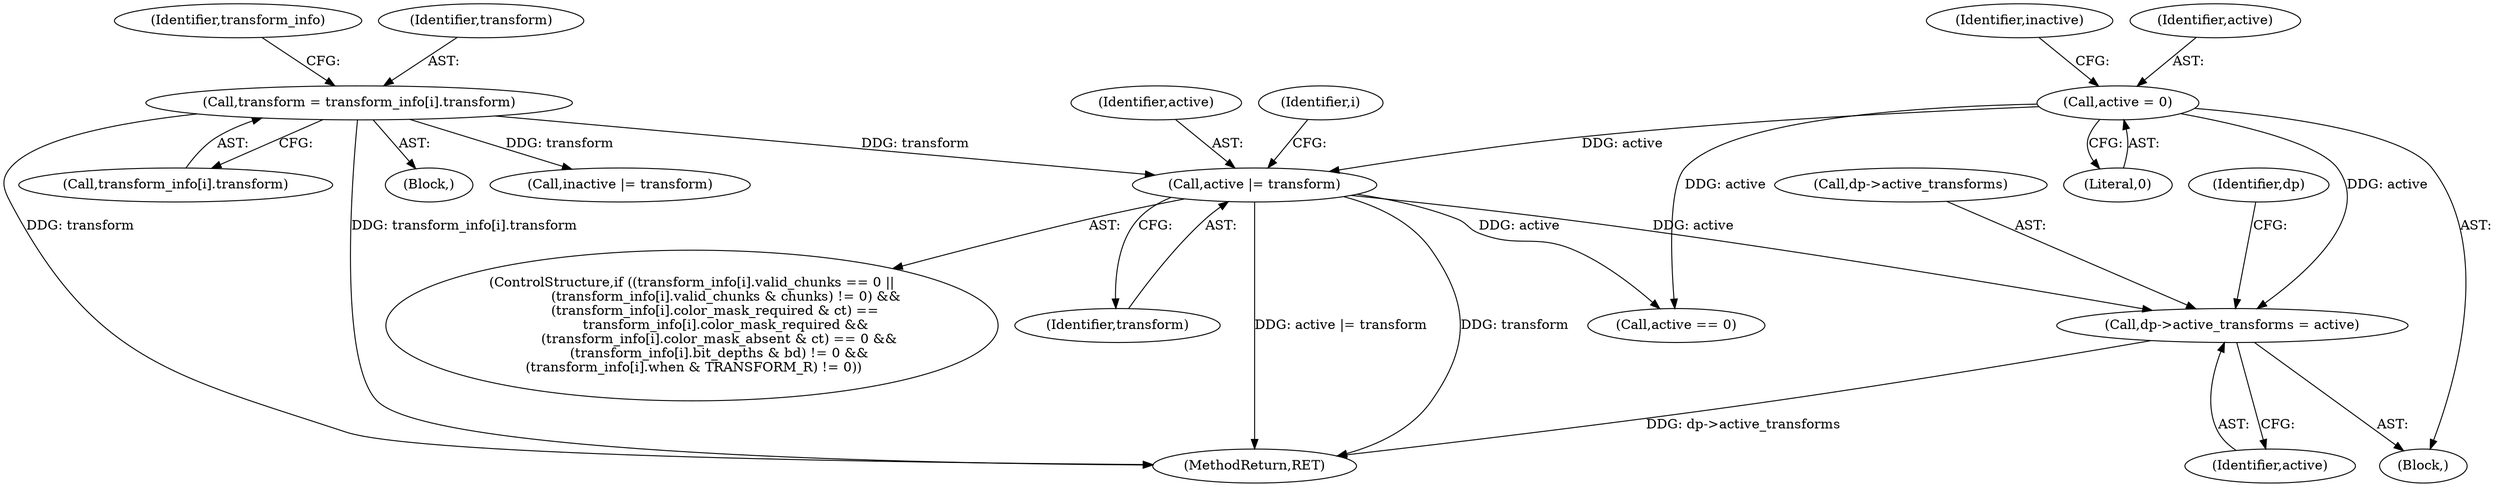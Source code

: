 digraph "0_Android_9d4853418ab2f754c2b63e091c29c5529b8b86ca_25@pointer" {
"1000370" [label="(Call,dp->active_transforms = active)"];
"1000250" [label="(Call,active = 0)"];
"1000350" [label="(Call,active |= transform)"];
"1000281" [label="(Call,transform = transform_info[i].transform)"];
"1000283" [label="(Call,transform_info[i].transform)"];
"1000381" [label="(Call,active == 0)"];
"1000294" [label="(Identifier,transform_info)"];
"1000282" [label="(Identifier,transform)"];
"1000288" [label="(ControlStructure,if ((transform_info[i].valid_chunks == 0 ||\n                (transform_info[i].valid_chunks & chunks) != 0) &&\n            (transform_info[i].color_mask_required & ct) == \n                transform_info[i].color_mask_required &&\n             (transform_info[i].color_mask_absent & ct) == 0 &&\n             (transform_info[i].bit_depths & bd) != 0 &&\n (transform_info[i].when & TRANSFORM_R) != 0))"];
"1000364" [label="(Call,inactive |= transform)"];
"1000281" [label="(Call,transform = transform_info[i].transform)"];
"1000255" [label="(Identifier,inactive)"];
"1000352" [label="(Identifier,transform)"];
"1000251" [label="(Identifier,active)"];
"1000242" [label="(Block,)"];
"1000351" [label="(Identifier,active)"];
"1000371" [label="(Call,dp->active_transforms)"];
"1000388" [label="(MethodReturn,RET)"];
"1000370" [label="(Call,dp->active_transforms = active)"];
"1000374" [label="(Identifier,active)"];
"1000377" [label="(Identifier,dp)"];
"1000252" [label="(Literal,0)"];
"1000250" [label="(Call,active = 0)"];
"1000350" [label="(Call,active |= transform)"];
"1000278" [label="(Identifier,i)"];
"1000279" [label="(Block,)"];
"1000370" -> "1000242"  [label="AST: "];
"1000370" -> "1000374"  [label="CFG: "];
"1000371" -> "1000370"  [label="AST: "];
"1000374" -> "1000370"  [label="AST: "];
"1000377" -> "1000370"  [label="CFG: "];
"1000370" -> "1000388"  [label="DDG: dp->active_transforms"];
"1000250" -> "1000370"  [label="DDG: active"];
"1000350" -> "1000370"  [label="DDG: active"];
"1000250" -> "1000242"  [label="AST: "];
"1000250" -> "1000252"  [label="CFG: "];
"1000251" -> "1000250"  [label="AST: "];
"1000252" -> "1000250"  [label="AST: "];
"1000255" -> "1000250"  [label="CFG: "];
"1000250" -> "1000350"  [label="DDG: active"];
"1000250" -> "1000381"  [label="DDG: active"];
"1000350" -> "1000288"  [label="AST: "];
"1000350" -> "1000352"  [label="CFG: "];
"1000351" -> "1000350"  [label="AST: "];
"1000352" -> "1000350"  [label="AST: "];
"1000278" -> "1000350"  [label="CFG: "];
"1000350" -> "1000388"  [label="DDG: active |= transform"];
"1000350" -> "1000388"  [label="DDG: transform"];
"1000281" -> "1000350"  [label="DDG: transform"];
"1000350" -> "1000381"  [label="DDG: active"];
"1000281" -> "1000279"  [label="AST: "];
"1000281" -> "1000283"  [label="CFG: "];
"1000282" -> "1000281"  [label="AST: "];
"1000283" -> "1000281"  [label="AST: "];
"1000294" -> "1000281"  [label="CFG: "];
"1000281" -> "1000388"  [label="DDG: transform"];
"1000281" -> "1000388"  [label="DDG: transform_info[i].transform"];
"1000281" -> "1000364"  [label="DDG: transform"];
}
